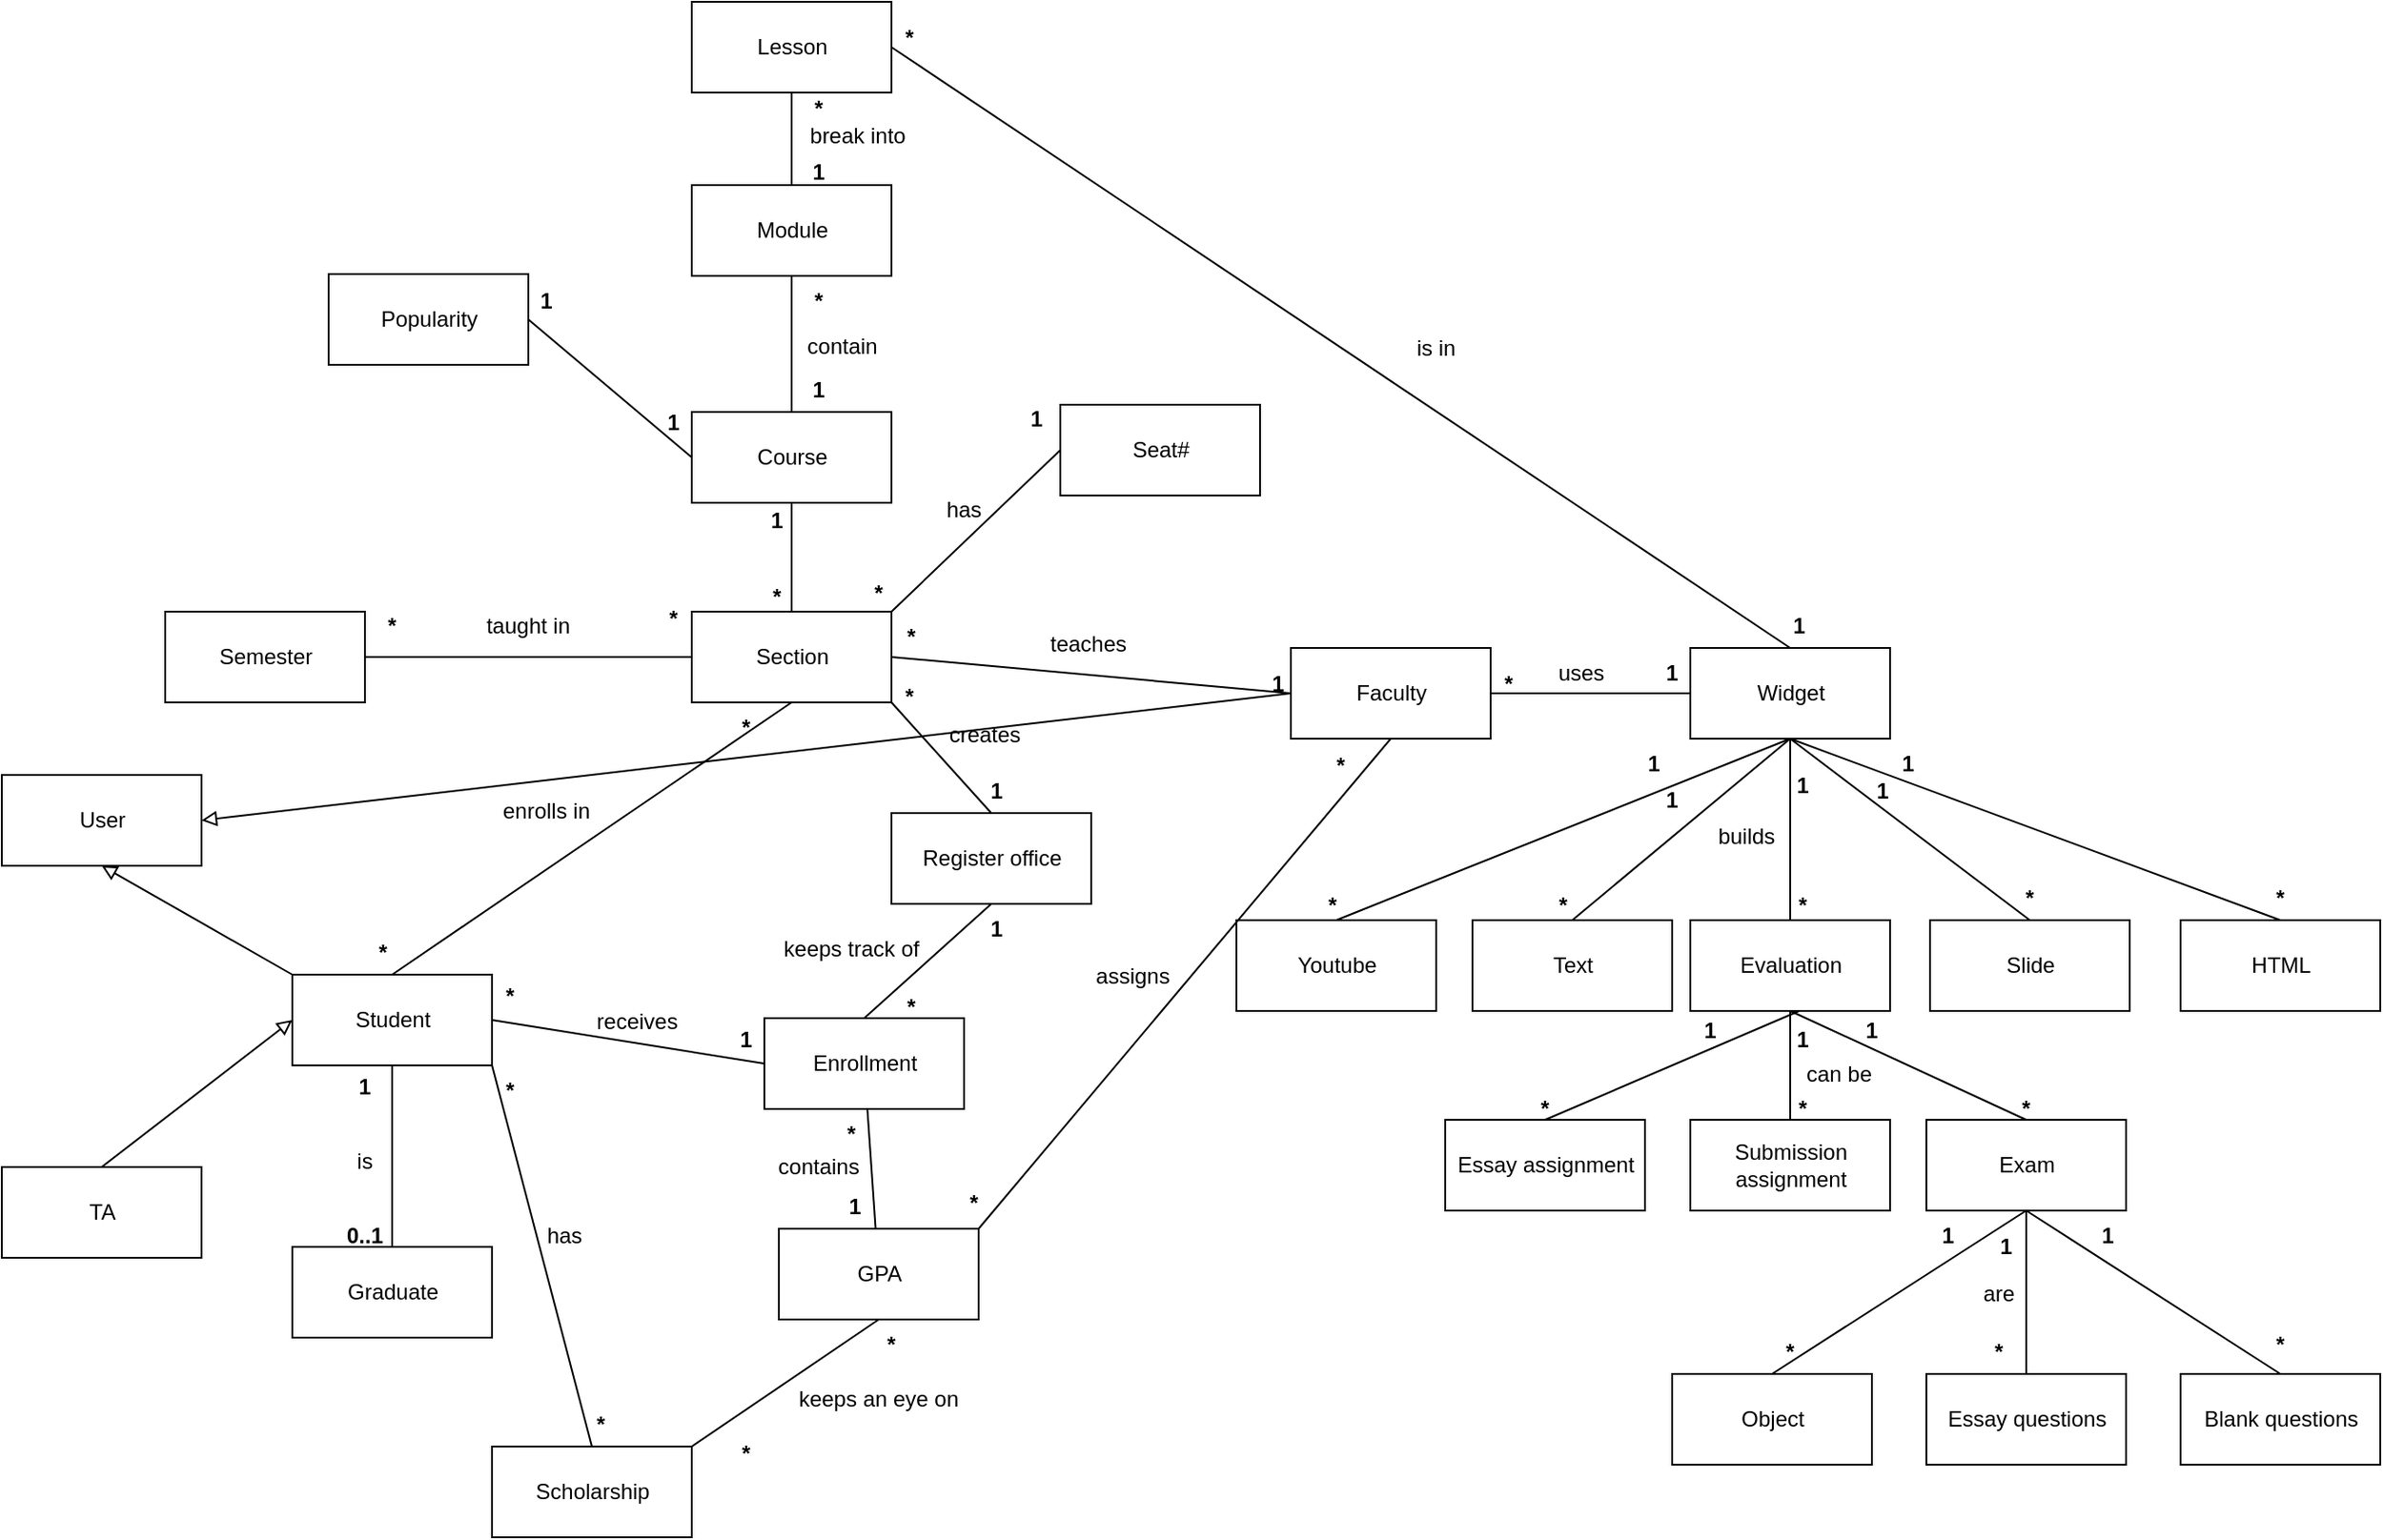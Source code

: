 <mxfile version="12.5.5" type="device"><diagram id="C5RBs43oDa-KdzZeNtuy" name="Page-1"><mxGraphModel dx="1609" dy="420" grid="1" gridSize="10" guides="1" tooltips="1" connect="1" arrows="1" fold="1" page="1" pageScale="1" pageWidth="827" pageHeight="1169" math="0" shadow="0"><root><mxCell id="WIyWlLk6GJQsqaUBKTNV-0"/><mxCell id="WIyWlLk6GJQsqaUBKTNV-1" parent="WIyWlLk6GJQsqaUBKTNV-0"/><mxCell id="kfa2zbvKi12M2MIE8ZCT-88" style="edgeStyle=none;rounded=0;orthogonalLoop=1;jettySize=auto;html=1;exitX=0.5;exitY=1;exitDx=0;exitDy=0;entryX=0.5;entryY=0;entryDx=0;entryDy=0;endArrow=none;endFill=0;" parent="WIyWlLk6GJQsqaUBKTNV-1" source="kfa2zbvKi12M2MIE8ZCT-0" target="kfa2zbvKi12M2MIE8ZCT-86" edge="1"><mxGeometry relative="1" as="geometry"/></mxCell><mxCell id="kfa2zbvKi12M2MIE8ZCT-115" style="edgeStyle=none;rounded=0;orthogonalLoop=1;jettySize=auto;html=1;exitX=0.5;exitY=0;exitDx=0;exitDy=0;entryX=0.5;entryY=1;entryDx=0;entryDy=0;endArrow=none;endFill=0;" parent="WIyWlLk6GJQsqaUBKTNV-1" source="kfa2zbvKi12M2MIE8ZCT-0" target="kfa2zbvKi12M2MIE8ZCT-38" edge="1"><mxGeometry relative="1" as="geometry"/></mxCell><mxCell id="kfa2zbvKi12M2MIE8ZCT-117" style="edgeStyle=none;rounded=0;orthogonalLoop=1;jettySize=auto;html=1;exitX=1;exitY=0.5;exitDx=0;exitDy=0;entryX=0;entryY=0.5;entryDx=0;entryDy=0;endArrow=none;endFill=0;" parent="WIyWlLk6GJQsqaUBKTNV-1" source="kfa2zbvKi12M2MIE8ZCT-0" target="kfa2zbvKi12M2MIE8ZCT-116" edge="1"><mxGeometry relative="1" as="geometry"/></mxCell><mxCell id="Zfr-mTEJzb3gRe0Bi-pr-4" style="edgeStyle=none;rounded=0;orthogonalLoop=1;jettySize=auto;html=1;exitX=0;exitY=0;exitDx=0;exitDy=0;entryX=0.5;entryY=1;entryDx=0;entryDy=0;fontColor=#000000;endArrow=block;endFill=0;" edge="1" parent="WIyWlLk6GJQsqaUBKTNV-1" source="kfa2zbvKi12M2MIE8ZCT-0" target="Zfr-mTEJzb3gRe0Bi-pr-2"><mxGeometry relative="1" as="geometry"/></mxCell><mxCell id="kfa2zbvKi12M2MIE8ZCT-0" value="Student" style="html=1;" parent="WIyWlLk6GJQsqaUBKTNV-1" vertex="1"><mxGeometry x="-450" y="610" width="110" height="50" as="geometry"/></mxCell><mxCell id="kfa2zbvKi12M2MIE8ZCT-82" style="edgeStyle=none;rounded=0;orthogonalLoop=1;jettySize=auto;html=1;exitX=0;exitY=0.5;exitDx=0;exitDy=0;entryX=1;entryY=0.5;entryDx=0;entryDy=0;endArrow=none;endFill=0;" parent="WIyWlLk6GJQsqaUBKTNV-1" source="kfa2zbvKi12M2MIE8ZCT-1" target="kfa2zbvKi12M2MIE8ZCT-38" edge="1"><mxGeometry relative="1" as="geometry"/></mxCell><mxCell id="Zfr-mTEJzb3gRe0Bi-pr-3" style="rounded=0;orthogonalLoop=1;jettySize=auto;html=1;exitX=0;exitY=0.5;exitDx=0;exitDy=0;entryX=1;entryY=0.5;entryDx=0;entryDy=0;fontColor=#000000;endArrow=block;endFill=0;" edge="1" parent="WIyWlLk6GJQsqaUBKTNV-1" source="kfa2zbvKi12M2MIE8ZCT-1" target="Zfr-mTEJzb3gRe0Bi-pr-2"><mxGeometry relative="1" as="geometry"/></mxCell><mxCell id="kfa2zbvKi12M2MIE8ZCT-1" value="Faculty" style="html=1;" parent="WIyWlLk6GJQsqaUBKTNV-1" vertex="1"><mxGeometry x="100" y="430" width="110" height="50" as="geometry"/></mxCell><mxCell id="kfa2zbvKi12M2MIE8ZCT-41" style="edgeStyle=none;rounded=0;orthogonalLoop=1;jettySize=auto;html=1;exitX=0.5;exitY=0;exitDx=0;exitDy=0;entryX=0.5;entryY=1;entryDx=0;entryDy=0;endArrow=none;endFill=0;" parent="WIyWlLk6GJQsqaUBKTNV-1" source="kfa2zbvKi12M2MIE8ZCT-2" target="kfa2zbvKi12M2MIE8ZCT-18" edge="1"><mxGeometry relative="1" as="geometry"/></mxCell><mxCell id="kfa2zbvKi12M2MIE8ZCT-44" style="edgeStyle=none;rounded=0;orthogonalLoop=1;jettySize=auto;html=1;exitX=0.5;exitY=1;exitDx=0;exitDy=0;entryX=0.5;entryY=0;entryDx=0;entryDy=0;endArrow=none;endFill=0;" parent="WIyWlLk6GJQsqaUBKTNV-1" source="kfa2zbvKi12M2MIE8ZCT-2" target="kfa2zbvKi12M2MIE8ZCT-38" edge="1"><mxGeometry relative="1" as="geometry"/></mxCell><mxCell id="kfa2zbvKi12M2MIE8ZCT-46" style="edgeStyle=none;rounded=0;orthogonalLoop=1;jettySize=auto;html=1;exitX=0;exitY=0.5;exitDx=0;exitDy=0;entryX=1;entryY=0.5;entryDx=0;entryDy=0;endArrow=none;endFill=0;" parent="WIyWlLk6GJQsqaUBKTNV-1" source="kfa2zbvKi12M2MIE8ZCT-2" target="kfa2zbvKi12M2MIE8ZCT-45" edge="1"><mxGeometry relative="1" as="geometry"/></mxCell><mxCell id="kfa2zbvKi12M2MIE8ZCT-2" value="Course" style="html=1;" parent="WIyWlLk6GJQsqaUBKTNV-1" vertex="1"><mxGeometry x="-230" y="300" width="110" height="50" as="geometry"/></mxCell><mxCell id="kfa2zbvKi12M2MIE8ZCT-32" style="edgeStyle=none;rounded=0;orthogonalLoop=1;jettySize=auto;html=1;exitX=0.5;exitY=1;exitDx=0;exitDy=0;endArrow=none;endFill=0;" parent="WIyWlLk6GJQsqaUBKTNV-1" source="kfa2zbvKi12M2MIE8ZCT-3" edge="1"><mxGeometry relative="1" as="geometry"><mxPoint x="375" y="580" as="targetPoint"/></mxGeometry></mxCell><mxCell id="kfa2zbvKi12M2MIE8ZCT-33" style="edgeStyle=none;rounded=0;orthogonalLoop=1;jettySize=auto;html=1;exitX=0.5;exitY=1;exitDx=0;exitDy=0;entryX=0.5;entryY=0;entryDx=0;entryDy=0;endArrow=none;endFill=0;" parent="WIyWlLk6GJQsqaUBKTNV-1" source="kfa2zbvKi12M2MIE8ZCT-3" target="kfa2zbvKi12M2MIE8ZCT-28" edge="1"><mxGeometry relative="1" as="geometry"/></mxCell><mxCell id="kfa2zbvKi12M2MIE8ZCT-34" style="edgeStyle=none;rounded=0;orthogonalLoop=1;jettySize=auto;html=1;exitX=0.5;exitY=1;exitDx=0;exitDy=0;entryX=0.5;entryY=0;entryDx=0;entryDy=0;endArrow=none;endFill=0;" parent="WIyWlLk6GJQsqaUBKTNV-1" source="kfa2zbvKi12M2MIE8ZCT-3" target="kfa2zbvKi12M2MIE8ZCT-24" edge="1"><mxGeometry relative="1" as="geometry"/></mxCell><mxCell id="kfa2zbvKi12M2MIE8ZCT-35" style="edgeStyle=none;rounded=0;orthogonalLoop=1;jettySize=auto;html=1;exitX=0.5;exitY=1;exitDx=0;exitDy=0;entryX=0.5;entryY=0;entryDx=0;entryDy=0;endArrow=none;endFill=0;" parent="WIyWlLk6GJQsqaUBKTNV-1" source="kfa2zbvKi12M2MIE8ZCT-3" target="kfa2zbvKi12M2MIE8ZCT-25" edge="1"><mxGeometry relative="1" as="geometry"/></mxCell><mxCell id="kfa2zbvKi12M2MIE8ZCT-37" style="edgeStyle=none;rounded=0;orthogonalLoop=1;jettySize=auto;html=1;exitX=0.5;exitY=1;exitDx=0;exitDy=0;entryX=0.5;entryY=0;entryDx=0;entryDy=0;endArrow=none;endFill=0;" parent="WIyWlLk6GJQsqaUBKTNV-1" source="kfa2zbvKi12M2MIE8ZCT-3" target="kfa2zbvKi12M2MIE8ZCT-36" edge="1"><mxGeometry relative="1" as="geometry"/></mxCell><mxCell id="kfa2zbvKi12M2MIE8ZCT-81" style="edgeStyle=none;rounded=0;orthogonalLoop=1;jettySize=auto;html=1;exitX=0;exitY=0.5;exitDx=0;exitDy=0;entryX=1;entryY=0.5;entryDx=0;entryDy=0;endArrow=none;endFill=0;" parent="WIyWlLk6GJQsqaUBKTNV-1" source="kfa2zbvKi12M2MIE8ZCT-3" target="kfa2zbvKi12M2MIE8ZCT-1" edge="1"><mxGeometry relative="1" as="geometry"/></mxCell><mxCell id="kfa2zbvKi12M2MIE8ZCT-101" style="edgeStyle=none;rounded=0;orthogonalLoop=1;jettySize=auto;html=1;exitX=0.5;exitY=0;exitDx=0;exitDy=0;entryX=1;entryY=0.5;entryDx=0;entryDy=0;endArrow=none;endFill=0;" parent="WIyWlLk6GJQsqaUBKTNV-1" source="kfa2zbvKi12M2MIE8ZCT-3" target="kfa2zbvKi12M2MIE8ZCT-17" edge="1"><mxGeometry relative="1" as="geometry"/></mxCell><mxCell id="kfa2zbvKi12M2MIE8ZCT-3" value="Widget" style="html=1;" parent="WIyWlLk6GJQsqaUBKTNV-1" vertex="1"><mxGeometry x="320" y="430" width="110" height="50" as="geometry"/></mxCell><mxCell id="kfa2zbvKi12M2MIE8ZCT-9" style="edgeStyle=none;rounded=0;orthogonalLoop=1;jettySize=auto;html=1;exitX=0.5;exitY=1;exitDx=0;exitDy=0;entryX=0.5;entryY=0;entryDx=0;entryDy=0;endArrow=none;endFill=0;" parent="WIyWlLk6GJQsqaUBKTNV-1" source="kfa2zbvKi12M2MIE8ZCT-4" target="kfa2zbvKi12M2MIE8ZCT-6" edge="1"><mxGeometry relative="1" as="geometry"/></mxCell><mxCell id="kfa2zbvKi12M2MIE8ZCT-10" style="edgeStyle=none;rounded=0;orthogonalLoop=1;jettySize=auto;html=1;exitX=0.5;exitY=1;exitDx=0;exitDy=0;entryX=0.5;entryY=0;entryDx=0;entryDy=0;endArrow=none;endFill=0;" parent="WIyWlLk6GJQsqaUBKTNV-1" source="kfa2zbvKi12M2MIE8ZCT-4" target="kfa2zbvKi12M2MIE8ZCT-7" edge="1"><mxGeometry relative="1" as="geometry"/></mxCell><mxCell id="kfa2zbvKi12M2MIE8ZCT-4" value="Evaluation" style="html=1;" parent="WIyWlLk6GJQsqaUBKTNV-1" vertex="1"><mxGeometry x="320" y="580" width="110" height="50" as="geometry"/></mxCell><mxCell id="kfa2zbvKi12M2MIE8ZCT-57" style="edgeStyle=none;rounded=0;orthogonalLoop=1;jettySize=auto;html=1;exitX=0.5;exitY=0;exitDx=0;exitDy=0;endArrow=none;endFill=0;" parent="WIyWlLk6GJQsqaUBKTNV-1" source="kfa2zbvKi12M2MIE8ZCT-5" edge="1"><mxGeometry relative="1" as="geometry"><mxPoint x="380" y="630" as="targetPoint"/></mxGeometry></mxCell><mxCell id="kfa2zbvKi12M2MIE8ZCT-5" value="Essay assignment" style="html=1;" parent="WIyWlLk6GJQsqaUBKTNV-1" vertex="1"><mxGeometry x="185" y="690" width="110" height="50" as="geometry"/></mxCell><mxCell id="kfa2zbvKi12M2MIE8ZCT-6" value="Submission &lt;br&gt;assignment" style="html=1;" parent="WIyWlLk6GJQsqaUBKTNV-1" vertex="1"><mxGeometry x="320" y="690" width="110" height="50" as="geometry"/></mxCell><mxCell id="kfa2zbvKi12M2MIE8ZCT-172" style="edgeStyle=none;rounded=0;orthogonalLoop=1;jettySize=auto;html=1;exitX=0.5;exitY=1;exitDx=0;exitDy=0;entryX=0.5;entryY=0;entryDx=0;entryDy=0;endArrow=none;endFill=0;" parent="WIyWlLk6GJQsqaUBKTNV-1" source="kfa2zbvKi12M2MIE8ZCT-7" target="kfa2zbvKi12M2MIE8ZCT-167" edge="1"><mxGeometry relative="1" as="geometry"/></mxCell><mxCell id="kfa2zbvKi12M2MIE8ZCT-173" style="edgeStyle=none;rounded=0;orthogonalLoop=1;jettySize=auto;html=1;exitX=0.5;exitY=1;exitDx=0;exitDy=0;entryX=0.5;entryY=0;entryDx=0;entryDy=0;endArrow=none;endFill=0;" parent="WIyWlLk6GJQsqaUBKTNV-1" source="kfa2zbvKi12M2MIE8ZCT-7" target="kfa2zbvKi12M2MIE8ZCT-170" edge="1"><mxGeometry relative="1" as="geometry"/></mxCell><mxCell id="kfa2zbvKi12M2MIE8ZCT-180" style="edgeStyle=none;rounded=0;orthogonalLoop=1;jettySize=auto;html=1;exitX=0.5;exitY=1;exitDx=0;exitDy=0;entryX=0.5;entryY=0;entryDx=0;entryDy=0;endArrow=none;endFill=0;" parent="WIyWlLk6GJQsqaUBKTNV-1" source="kfa2zbvKi12M2MIE8ZCT-7" target="kfa2zbvKi12M2MIE8ZCT-179" edge="1"><mxGeometry relative="1" as="geometry"/></mxCell><mxCell id="kfa2zbvKi12M2MIE8ZCT-7" value="Exam" style="html=1;" parent="WIyWlLk6GJQsqaUBKTNV-1" vertex="1"><mxGeometry x="450" y="690" width="110" height="50" as="geometry"/></mxCell><mxCell id="kfa2zbvKi12M2MIE8ZCT-13" value="1" style="text;align=center;fontStyle=1;verticalAlign=middle;spacingLeft=3;spacingRight=3;strokeColor=none;rotatable=0;points=[[0,0.5],[1,0.5]];portConstraint=eastwest;" parent="WIyWlLk6GJQsqaUBKTNV-1" vertex="1"><mxGeometry x="270" y="430" width="80" height="26" as="geometry"/></mxCell><mxCell id="kfa2zbvKi12M2MIE8ZCT-16" value="*" style="text;align=center;fontStyle=1;verticalAlign=middle;spacingLeft=3;spacingRight=3;strokeColor=none;rotatable=0;points=[[0,0.5],[1,0.5]];portConstraint=eastwest;" parent="WIyWlLk6GJQsqaUBKTNV-1" vertex="1"><mxGeometry x="180" y="436" width="80" height="26" as="geometry"/></mxCell><mxCell id="kfa2zbvKi12M2MIE8ZCT-17" value="Lesson" style="html=1;" parent="WIyWlLk6GJQsqaUBKTNV-1" vertex="1"><mxGeometry x="-230" y="74" width="110" height="50" as="geometry"/></mxCell><mxCell id="kfa2zbvKi12M2MIE8ZCT-42" style="edgeStyle=none;rounded=0;orthogonalLoop=1;jettySize=auto;html=1;exitX=0.5;exitY=0;exitDx=0;exitDy=0;entryX=0.5;entryY=1;entryDx=0;entryDy=0;endArrow=none;endFill=0;" parent="WIyWlLk6GJQsqaUBKTNV-1" source="kfa2zbvKi12M2MIE8ZCT-18" target="kfa2zbvKi12M2MIE8ZCT-17" edge="1"><mxGeometry relative="1" as="geometry"/></mxCell><mxCell id="kfa2zbvKi12M2MIE8ZCT-18" value="Module" style="html=1;" parent="WIyWlLk6GJQsqaUBKTNV-1" vertex="1"><mxGeometry x="-230" y="175" width="110" height="50" as="geometry"/></mxCell><mxCell id="kfa2zbvKi12M2MIE8ZCT-24" value="Slide" style="html=1;" parent="WIyWlLk6GJQsqaUBKTNV-1" vertex="1"><mxGeometry x="452" y="580" width="110" height="50" as="geometry"/></mxCell><mxCell id="kfa2zbvKi12M2MIE8ZCT-25" value="Youtube" style="html=1;" parent="WIyWlLk6GJQsqaUBKTNV-1" vertex="1"><mxGeometry x="70" y="580" width="110" height="50" as="geometry"/></mxCell><mxCell id="kfa2zbvKi12M2MIE8ZCT-28" value="Text" style="html=1;" parent="WIyWlLk6GJQsqaUBKTNV-1" vertex="1"><mxGeometry x="200" y="580" width="110" height="50" as="geometry"/></mxCell><mxCell id="kfa2zbvKi12M2MIE8ZCT-36" value="HTML" style="html=1;" parent="WIyWlLk6GJQsqaUBKTNV-1" vertex="1"><mxGeometry x="590" y="580" width="110" height="50" as="geometry"/></mxCell><mxCell id="kfa2zbvKi12M2MIE8ZCT-102" style="edgeStyle=none;rounded=0;orthogonalLoop=1;jettySize=auto;html=1;exitX=0;exitY=0.5;exitDx=0;exitDy=0;entryX=1;entryY=0.5;entryDx=0;entryDy=0;endArrow=none;endFill=0;" parent="WIyWlLk6GJQsqaUBKTNV-1" source="kfa2zbvKi12M2MIE8ZCT-38" target="kfa2zbvKi12M2MIE8ZCT-43" edge="1"><mxGeometry relative="1" as="geometry"/></mxCell><mxCell id="kfa2zbvKi12M2MIE8ZCT-158" style="edgeStyle=none;rounded=0;orthogonalLoop=1;jettySize=auto;html=1;exitX=1;exitY=0;exitDx=0;exitDy=0;entryX=0;entryY=0.5;entryDx=0;entryDy=0;endArrow=none;endFill=0;" parent="WIyWlLk6GJQsqaUBKTNV-1" source="kfa2zbvKi12M2MIE8ZCT-38" target="kfa2zbvKi12M2MIE8ZCT-157" edge="1"><mxGeometry relative="1" as="geometry"/></mxCell><mxCell id="kfa2zbvKi12M2MIE8ZCT-38" value="Section" style="html=1;" parent="WIyWlLk6GJQsqaUBKTNV-1" vertex="1"><mxGeometry x="-230" y="410" width="110" height="50" as="geometry"/></mxCell><mxCell id="kfa2zbvKi12M2MIE8ZCT-43" value="Semester" style="html=1;" parent="WIyWlLk6GJQsqaUBKTNV-1" vertex="1"><mxGeometry x="-520" y="410" width="110" height="50" as="geometry"/></mxCell><mxCell id="kfa2zbvKi12M2MIE8ZCT-45" value="Popularity" style="html=1;" parent="WIyWlLk6GJQsqaUBKTNV-1" vertex="1"><mxGeometry x="-430" y="224" width="110" height="50" as="geometry"/></mxCell><mxCell id="kfa2zbvKi12M2MIE8ZCT-47" value="1" style="text;align=center;fontStyle=1;verticalAlign=middle;spacingLeft=3;spacingRight=3;strokeColor=none;rotatable=0;points=[[0,0.5],[1,0.5]];portConstraint=eastwest;" parent="WIyWlLk6GJQsqaUBKTNV-1" vertex="1"><mxGeometry x="-350" y="225" width="80" height="26" as="geometry"/></mxCell><mxCell id="kfa2zbvKi12M2MIE8ZCT-48" value="1" style="text;align=center;fontStyle=1;verticalAlign=middle;spacingLeft=3;spacingRight=3;strokeColor=none;rotatable=0;points=[[0,0.5],[1,0.5]];portConstraint=eastwest;" parent="WIyWlLk6GJQsqaUBKTNV-1" vertex="1"><mxGeometry x="-280" y="290" width="80" height="30" as="geometry"/></mxCell><mxCell id="kfa2zbvKi12M2MIE8ZCT-49" value="1" style="text;align=center;fontStyle=1;verticalAlign=middle;spacingLeft=3;spacingRight=3;strokeColor=none;rotatable=0;points=[[0,0.5],[1,0.5]];portConstraint=eastwest;" parent="WIyWlLk6GJQsqaUBKTNV-1" vertex="1"><mxGeometry x="-223" y="346" width="80" height="26" as="geometry"/></mxCell><mxCell id="kfa2zbvKi12M2MIE8ZCT-50" value="*" style="text;align=center;fontStyle=1;verticalAlign=middle;spacingLeft=3;spacingRight=3;strokeColor=none;rotatable=0;points=[[0,0.5],[1,0.5]];portConstraint=eastwest;" parent="WIyWlLk6GJQsqaUBKTNV-1" vertex="1"><mxGeometry x="-223" y="388" width="80" height="26" as="geometry"/></mxCell><mxCell id="kfa2zbvKi12M2MIE8ZCT-51" value="*" style="text;align=center;fontStyle=1;verticalAlign=middle;spacingLeft=3;spacingRight=3;strokeColor=none;rotatable=0;points=[[0,0.5],[1,0.5]];portConstraint=eastwest;" parent="WIyWlLk6GJQsqaUBKTNV-1" vertex="1"><mxGeometry x="-240" y="460" width="80" height="26" as="geometry"/></mxCell><mxCell id="kfa2zbvKi12M2MIE8ZCT-52" value="*" style="text;align=center;fontStyle=1;verticalAlign=middle;spacingLeft=3;spacingRight=3;strokeColor=none;rotatable=0;points=[[0,0.5],[1,0.5]];portConstraint=eastwest;" parent="WIyWlLk6GJQsqaUBKTNV-1" vertex="1"><mxGeometry x="-440" y="584" width="80" height="26" as="geometry"/></mxCell><mxCell id="kfa2zbvKi12M2MIE8ZCT-53" value="1" style="text;align=center;fontStyle=1;verticalAlign=middle;spacingLeft=3;spacingRight=3;strokeColor=none;rotatable=0;points=[[0,0.5],[1,0.5]];portConstraint=eastwest;" parent="WIyWlLk6GJQsqaUBKTNV-1" vertex="1"><mxGeometry x="380" y="627" width="80" height="26" as="geometry"/></mxCell><mxCell id="kfa2zbvKi12M2MIE8ZCT-54" value="1" style="text;align=center;fontStyle=1;verticalAlign=middle;spacingLeft=3;spacingRight=3;strokeColor=none;rotatable=0;points=[[0,0.5],[1,0.5]];portConstraint=eastwest;" parent="WIyWlLk6GJQsqaUBKTNV-1" vertex="1"><mxGeometry x="342" y="632" width="80" height="26" as="geometry"/></mxCell><mxCell id="kfa2zbvKi12M2MIE8ZCT-55" value="1" style="text;align=center;fontStyle=1;verticalAlign=middle;spacingLeft=3;spacingRight=3;strokeColor=none;rotatable=0;points=[[0,0.5],[1,0.5]];portConstraint=eastwest;" parent="WIyWlLk6GJQsqaUBKTNV-1" vertex="1"><mxGeometry x="291" y="627" width="80" height="26" as="geometry"/></mxCell><mxCell id="kfa2zbvKi12M2MIE8ZCT-58" value="*" style="text;align=center;fontStyle=1;verticalAlign=middle;spacingLeft=3;spacingRight=3;strokeColor=none;rotatable=0;points=[[0,0.5],[1,0.5]];portConstraint=eastwest;" parent="WIyWlLk6GJQsqaUBKTNV-1" vertex="1"><mxGeometry x="465" y="670" width="80" height="26" as="geometry"/></mxCell><mxCell id="kfa2zbvKi12M2MIE8ZCT-59" value="*" style="text;align=center;fontStyle=1;verticalAlign=middle;spacingLeft=3;spacingRight=3;strokeColor=none;rotatable=0;points=[[0,0.5],[1,0.5]];portConstraint=eastwest;" parent="WIyWlLk6GJQsqaUBKTNV-1" vertex="1"><mxGeometry x="342" y="670" width="80" height="26" as="geometry"/></mxCell><mxCell id="kfa2zbvKi12M2MIE8ZCT-60" value="*" style="text;align=center;fontStyle=1;verticalAlign=middle;spacingLeft=3;spacingRight=3;strokeColor=none;rotatable=0;points=[[0,0.5],[1,0.5]];portConstraint=eastwest;" parent="WIyWlLk6GJQsqaUBKTNV-1" vertex="1"><mxGeometry x="200" y="670" width="80" height="26" as="geometry"/></mxCell><mxCell id="kfa2zbvKi12M2MIE8ZCT-62" value="1" style="text;align=center;fontStyle=1;verticalAlign=middle;spacingLeft=3;spacingRight=3;strokeColor=none;rotatable=0;points=[[0,0.5],[1,0.5]];portConstraint=eastwest;" parent="WIyWlLk6GJQsqaUBKTNV-1" vertex="1"><mxGeometry x="260" y="480" width="80" height="26" as="geometry"/></mxCell><mxCell id="kfa2zbvKi12M2MIE8ZCT-63" value="1" style="text;align=center;fontStyle=1;verticalAlign=middle;spacingLeft=3;spacingRight=3;strokeColor=none;rotatable=0;points=[[0,0.5],[1,0.5]];portConstraint=eastwest;" parent="WIyWlLk6GJQsqaUBKTNV-1" vertex="1"><mxGeometry x="270" y="500" width="80" height="26" as="geometry"/></mxCell><mxCell id="kfa2zbvKi12M2MIE8ZCT-65" value="1" style="text;align=center;fontStyle=1;verticalAlign=middle;spacingLeft=3;spacingRight=3;strokeColor=none;rotatable=0;points=[[0,0.5],[1,0.5]];portConstraint=eastwest;" parent="WIyWlLk6GJQsqaUBKTNV-1" vertex="1"><mxGeometry x="386" y="495" width="80" height="26" as="geometry"/></mxCell><mxCell id="kfa2zbvKi12M2MIE8ZCT-67" value="1" style="text;align=center;fontStyle=1;verticalAlign=middle;spacingLeft=3;spacingRight=3;strokeColor=none;rotatable=0;points=[[0,0.5],[1,0.5]];portConstraint=eastwest;" parent="WIyWlLk6GJQsqaUBKTNV-1" vertex="1"><mxGeometry x="400" y="480" width="80" height="26" as="geometry"/></mxCell><mxCell id="kfa2zbvKi12M2MIE8ZCT-68" value="*" style="text;align=center;fontStyle=1;verticalAlign=middle;spacingLeft=3;spacingRight=3;strokeColor=none;rotatable=0;points=[[0,0.5],[1,0.5]];portConstraint=eastwest;" parent="WIyWlLk6GJQsqaUBKTNV-1" vertex="1"><mxGeometry x="605" y="554" width="80" height="26" as="geometry"/></mxCell><mxCell id="kfa2zbvKi12M2MIE8ZCT-69" value="*" style="text;align=center;fontStyle=1;verticalAlign=middle;spacingLeft=3;spacingRight=3;strokeColor=none;rotatable=0;points=[[0,0.5],[1,0.5]];portConstraint=eastwest;" parent="WIyWlLk6GJQsqaUBKTNV-1" vertex="1"><mxGeometry x="467" y="554" width="80" height="26" as="geometry"/></mxCell><mxCell id="kfa2zbvKi12M2MIE8ZCT-70" value="*" style="text;align=center;fontStyle=1;verticalAlign=middle;spacingLeft=3;spacingRight=3;strokeColor=none;rotatable=0;points=[[0,0.5],[1,0.5]];portConstraint=eastwest;" parent="WIyWlLk6GJQsqaUBKTNV-1" vertex="1"><mxGeometry x="210" y="558" width="80" height="26" as="geometry"/></mxCell><mxCell id="kfa2zbvKi12M2MIE8ZCT-71" value="*" style="text;align=center;fontStyle=1;verticalAlign=middle;spacingLeft=3;spacingRight=3;strokeColor=none;rotatable=0;points=[[0,0.5],[1,0.5]];portConstraint=eastwest;" parent="WIyWlLk6GJQsqaUBKTNV-1" vertex="1"><mxGeometry x="83" y="558" width="80" height="26" as="geometry"/></mxCell><mxCell id="kfa2zbvKi12M2MIE8ZCT-74" value="1" style="text;align=center;fontStyle=1;verticalAlign=middle;spacingLeft=3;spacingRight=3;strokeColor=none;rotatable=0;points=[[0,0.5],[1,0.5]];portConstraint=eastwest;" parent="WIyWlLk6GJQsqaUBKTNV-1" vertex="1"><mxGeometry x="-200" y="274" width="80" height="26" as="geometry"/></mxCell><mxCell id="kfa2zbvKi12M2MIE8ZCT-75" value="1" style="text;align=center;fontStyle=1;verticalAlign=middle;spacingLeft=3;spacingRight=3;strokeColor=none;rotatable=0;points=[[0,0.5],[1,0.5]];portConstraint=eastwest;" parent="WIyWlLk6GJQsqaUBKTNV-1" vertex="1"><mxGeometry x="-200" y="154" width="80" height="26" as="geometry"/></mxCell><mxCell id="kfa2zbvKi12M2MIE8ZCT-78" value="*" style="text;align=center;fontStyle=1;verticalAlign=middle;spacingLeft=3;spacingRight=3;strokeColor=none;rotatable=0;points=[[0,0.5],[1,0.5]];portConstraint=eastwest;" parent="WIyWlLk6GJQsqaUBKTNV-1" vertex="1"><mxGeometry x="-200" y="225" width="80" height="26" as="geometry"/></mxCell><mxCell id="kfa2zbvKi12M2MIE8ZCT-79" value="*" style="text;align=center;fontStyle=1;verticalAlign=middle;spacingLeft=3;spacingRight=3;strokeColor=none;rotatable=0;points=[[0,0.5],[1,0.5]];portConstraint=eastwest;" parent="WIyWlLk6GJQsqaUBKTNV-1" vertex="1"><mxGeometry x="-200" y="119" width="80" height="26" as="geometry"/></mxCell><mxCell id="kfa2zbvKi12M2MIE8ZCT-85" value="*" style="text;align=center;fontStyle=1;verticalAlign=middle;spacingLeft=3;spacingRight=3;strokeColor=none;rotatable=0;points=[[0,0.5],[1,0.5]];portConstraint=eastwest;" parent="WIyWlLk6GJQsqaUBKTNV-1" vertex="1"><mxGeometry x="-149" y="410" width="80" height="26" as="geometry"/></mxCell><mxCell id="kfa2zbvKi12M2MIE8ZCT-86" value="Graduate" style="html=1;" parent="WIyWlLk6GJQsqaUBKTNV-1" vertex="1"><mxGeometry x="-450" y="760" width="110" height="50" as="geometry"/></mxCell><mxCell id="kfa2zbvKi12M2MIE8ZCT-90" value="1" style="text;align=center;fontStyle=1;verticalAlign=middle;spacingLeft=3;spacingRight=3;strokeColor=none;rotatable=0;points=[[0,0.5],[1,0.5]];portConstraint=eastwest;" parent="WIyWlLk6GJQsqaUBKTNV-1" vertex="1"><mxGeometry x="-450" y="658" width="80" height="26" as="geometry"/></mxCell><mxCell id="kfa2zbvKi12M2MIE8ZCT-94" value="0..1" style="text;align=center;fontStyle=1;verticalAlign=middle;spacingLeft=3;spacingRight=3;strokeColor=none;rotatable=0;points=[[0,0.5],[1,0.5]];portConstraint=eastwest;" parent="WIyWlLk6GJQsqaUBKTNV-1" vertex="1"><mxGeometry x="-450" y="740" width="80" height="26" as="geometry"/></mxCell><mxCell id="kfa2zbvKi12M2MIE8ZCT-95" value="teaches" style="text;align=center;fontStyle=0;verticalAlign=middle;spacingLeft=3;spacingRight=3;strokeColor=none;rotatable=0;points=[[0,0.5],[1,0.5]];portConstraint=eastwest;" parent="WIyWlLk6GJQsqaUBKTNV-1" vertex="1"><mxGeometry x="-53" y="412" width="83" height="30" as="geometry"/></mxCell><mxCell id="kfa2zbvKi12M2MIE8ZCT-97" value="is" style="text;align=center;fontStyle=0;verticalAlign=middle;spacingLeft=3;spacingRight=3;strokeColor=none;rotatable=0;points=[[0,0.5],[1,0.5]];portConstraint=eastwest;" parent="WIyWlLk6GJQsqaUBKTNV-1" vertex="1"><mxGeometry x="-450" y="697" width="80" height="30" as="geometry"/></mxCell><mxCell id="kfa2zbvKi12M2MIE8ZCT-98" value="enrolls in" style="text;align=center;fontStyle=0;verticalAlign=middle;spacingLeft=3;spacingRight=3;strokeColor=none;rotatable=0;points=[[0,0.5],[1,0.5]];portConstraint=eastwest;" parent="WIyWlLk6GJQsqaUBKTNV-1" vertex="1"><mxGeometry x="-350" y="506" width="80" height="26" as="geometry"/></mxCell><mxCell id="kfa2zbvKi12M2MIE8ZCT-110" style="edgeStyle=none;rounded=0;orthogonalLoop=1;jettySize=auto;html=1;exitX=0.5;exitY=0;exitDx=0;exitDy=0;entryX=0;entryY=0.5;entryDx=0;entryDy=0;endArrow=block;endFill=0;" parent="WIyWlLk6GJQsqaUBKTNV-1" source="kfa2zbvKi12M2MIE8ZCT-99" target="kfa2zbvKi12M2MIE8ZCT-0" edge="1"><mxGeometry relative="1" as="geometry"/></mxCell><mxCell id="kfa2zbvKi12M2MIE8ZCT-99" value="TA" style="html=1;" parent="WIyWlLk6GJQsqaUBKTNV-1" vertex="1"><mxGeometry x="-610" y="716" width="110" height="50" as="geometry"/></mxCell><mxCell id="kfa2zbvKi12M2MIE8ZCT-103" value="*" style="text;align=center;fontStyle=1;verticalAlign=middle;spacingLeft=3;spacingRight=3;strokeColor=none;rotatable=0;points=[[0,0.5],[1,0.5]];portConstraint=eastwest;" parent="WIyWlLk6GJQsqaUBKTNV-1" vertex="1"><mxGeometry x="-435" y="404" width="80" height="26" as="geometry"/></mxCell><mxCell id="kfa2zbvKi12M2MIE8ZCT-104" value="*" style="text;align=center;fontStyle=1;verticalAlign=middle;spacingLeft=3;spacingRight=3;strokeColor=none;rotatable=0;points=[[0,0.5],[1,0.5]];portConstraint=eastwest;" parent="WIyWlLk6GJQsqaUBKTNV-1" vertex="1"><mxGeometry x="-280" y="400" width="80" height="26" as="geometry"/></mxCell><mxCell id="kfa2zbvKi12M2MIE8ZCT-112" value="1" style="text;align=center;fontStyle=1;verticalAlign=middle;spacingLeft=3;spacingRight=3;strokeColor=none;rotatable=0;points=[[0,0.5],[1,0.5]];portConstraint=eastwest;" parent="WIyWlLk6GJQsqaUBKTNV-1" vertex="1"><mxGeometry x="340" y="404" width="80" height="26" as="geometry"/></mxCell><mxCell id="kfa2zbvKi12M2MIE8ZCT-113" value="*" style="text;align=center;fontStyle=1;verticalAlign=middle;spacingLeft=3;spacingRight=3;strokeColor=none;rotatable=0;points=[[0,0.5],[1,0.5]];portConstraint=eastwest;" parent="WIyWlLk6GJQsqaUBKTNV-1" vertex="1"><mxGeometry x="-150" y="80" width="80" height="26" as="geometry"/></mxCell><mxCell id="kfa2zbvKi12M2MIE8ZCT-119" style="edgeStyle=none;rounded=0;orthogonalLoop=1;jettySize=auto;html=1;exitX=0.5;exitY=0;exitDx=0;exitDy=0;entryX=1;entryY=1;entryDx=0;entryDy=0;endArrow=none;endFill=0;" parent="WIyWlLk6GJQsqaUBKTNV-1" source="kfa2zbvKi12M2MIE8ZCT-114" target="kfa2zbvKi12M2MIE8ZCT-38" edge="1"><mxGeometry relative="1" as="geometry"/></mxCell><mxCell id="kfa2zbvKi12M2MIE8ZCT-120" style="edgeStyle=none;rounded=0;orthogonalLoop=1;jettySize=auto;html=1;exitX=0.5;exitY=1;exitDx=0;exitDy=0;entryX=0.5;entryY=0;entryDx=0;entryDy=0;endArrow=none;endFill=0;" parent="WIyWlLk6GJQsqaUBKTNV-1" source="kfa2zbvKi12M2MIE8ZCT-114" target="kfa2zbvKi12M2MIE8ZCT-116" edge="1"><mxGeometry relative="1" as="geometry"/></mxCell><mxCell id="kfa2zbvKi12M2MIE8ZCT-114" value="Register office" style="html=1;" parent="WIyWlLk6GJQsqaUBKTNV-1" vertex="1"><mxGeometry x="-120" y="521" width="110" height="50" as="geometry"/></mxCell><mxCell id="kfa2zbvKi12M2MIE8ZCT-118" style="edgeStyle=none;rounded=0;orthogonalLoop=1;jettySize=auto;html=1;exitX=1;exitY=0;exitDx=0;exitDy=0;entryX=0.5;entryY=1;entryDx=0;entryDy=0;endArrow=none;endFill=0;" parent="WIyWlLk6GJQsqaUBKTNV-1" source="kfa2zbvKi12M2MIE8ZCT-133" target="kfa2zbvKi12M2MIE8ZCT-1" edge="1"><mxGeometry relative="1" as="geometry"/></mxCell><mxCell id="kfa2zbvKi12M2MIE8ZCT-116" value="Enrollment" style="html=1;" parent="WIyWlLk6GJQsqaUBKTNV-1" vertex="1"><mxGeometry x="-190" y="634" width="110" height="50" as="geometry"/></mxCell><mxCell id="kfa2zbvKi12M2MIE8ZCT-121" value="*" style="text;align=center;fontStyle=1;verticalAlign=middle;spacingLeft=3;spacingRight=3;strokeColor=none;rotatable=0;points=[[0,0.5],[1,0.5]];portConstraint=eastwest;" parent="WIyWlLk6GJQsqaUBKTNV-1" vertex="1"><mxGeometry x="-150" y="443" width="80" height="26" as="geometry"/></mxCell><mxCell id="kfa2zbvKi12M2MIE8ZCT-122" value="creates" style="text;align=center;fontStyle=0;verticalAlign=middle;spacingLeft=3;spacingRight=3;strokeColor=none;rotatable=0;points=[[0,0.5],[1,0.5]];portConstraint=eastwest;" parent="WIyWlLk6GJQsqaUBKTNV-1" vertex="1"><mxGeometry x="-110" y="462" width="83" height="30" as="geometry"/></mxCell><mxCell id="kfa2zbvKi12M2MIE8ZCT-123" value="1" style="text;align=center;fontStyle=1;verticalAlign=middle;spacingLeft=3;spacingRight=3;strokeColor=none;rotatable=0;points=[[0,0.5],[1,0.5]];portConstraint=eastwest;" parent="WIyWlLk6GJQsqaUBKTNV-1" vertex="1"><mxGeometry x="-102" y="495" width="80" height="26" as="geometry"/></mxCell><mxCell id="kfa2zbvKi12M2MIE8ZCT-124" value="keeps track of" style="text;align=center;fontStyle=0;verticalAlign=middle;spacingLeft=3;spacingRight=3;strokeColor=none;rotatable=0;points=[[0,0.5],[1,0.5]];portConstraint=eastwest;" parent="WIyWlLk6GJQsqaUBKTNV-1" vertex="1"><mxGeometry x="-182" y="582" width="80" height="26" as="geometry"/></mxCell><mxCell id="kfa2zbvKi12M2MIE8ZCT-125" value="*" style="text;align=center;fontStyle=1;verticalAlign=middle;spacingLeft=3;spacingRight=3;strokeColor=none;rotatable=0;points=[[0,0.5],[1,0.5]];portConstraint=eastwest;" parent="WIyWlLk6GJQsqaUBKTNV-1" vertex="1"><mxGeometry x="-370" y="608" width="80" height="26" as="geometry"/></mxCell><mxCell id="kfa2zbvKi12M2MIE8ZCT-126" value="1" style="text;align=center;fontStyle=1;verticalAlign=middle;spacingLeft=3;spacingRight=3;strokeColor=none;rotatable=0;points=[[0,0.5],[1,0.5]];portConstraint=eastwest;" parent="WIyWlLk6GJQsqaUBKTNV-1" vertex="1"><mxGeometry x="-240" y="632" width="80" height="26" as="geometry"/></mxCell><mxCell id="kfa2zbvKi12M2MIE8ZCT-127" value="1" style="text;align=center;fontStyle=1;verticalAlign=middle;spacingLeft=3;spacingRight=3;strokeColor=none;rotatable=0;points=[[0,0.5],[1,0.5]];portConstraint=eastwest;" parent="WIyWlLk6GJQsqaUBKTNV-1" vertex="1"><mxGeometry x="-102" y="571" width="80" height="26" as="geometry"/></mxCell><mxCell id="kfa2zbvKi12M2MIE8ZCT-128" value="*" style="text;align=center;fontStyle=1;verticalAlign=middle;spacingLeft=3;spacingRight=3;strokeColor=none;rotatable=0;points=[[0,0.5],[1,0.5]];portConstraint=eastwest;" parent="WIyWlLk6GJQsqaUBKTNV-1" vertex="1"><mxGeometry x="-149" y="614" width="80" height="26" as="geometry"/></mxCell><mxCell id="kfa2zbvKi12M2MIE8ZCT-129" value="receives" style="text;align=center;fontStyle=0;verticalAlign=middle;spacingLeft=3;spacingRight=3;strokeColor=none;rotatable=0;points=[[0,0.5],[1,0.5]];portConstraint=eastwest;" parent="WIyWlLk6GJQsqaUBKTNV-1" vertex="1"><mxGeometry x="-300" y="622" width="80" height="26" as="geometry"/></mxCell><mxCell id="kfa2zbvKi12M2MIE8ZCT-132" style="edgeStyle=none;rounded=0;orthogonalLoop=1;jettySize=auto;html=1;exitX=0.5;exitY=0;exitDx=0;exitDy=0;entryX=1;entryY=1;entryDx=0;entryDy=0;endArrow=none;endFill=0;" parent="WIyWlLk6GJQsqaUBKTNV-1" source="kfa2zbvKi12M2MIE8ZCT-131" target="kfa2zbvKi12M2MIE8ZCT-0" edge="1"><mxGeometry relative="1" as="geometry"><Array as="points"/></mxGeometry></mxCell><mxCell id="kfa2zbvKi12M2MIE8ZCT-135" style="edgeStyle=none;rounded=0;orthogonalLoop=1;jettySize=auto;html=1;exitX=1;exitY=0;exitDx=0;exitDy=0;entryX=0.5;entryY=1;entryDx=0;entryDy=0;endArrow=none;endFill=0;" parent="WIyWlLk6GJQsqaUBKTNV-1" source="kfa2zbvKi12M2MIE8ZCT-131" target="kfa2zbvKi12M2MIE8ZCT-133" edge="1"><mxGeometry relative="1" as="geometry"/></mxCell><mxCell id="kfa2zbvKi12M2MIE8ZCT-131" value="Scholarship" style="html=1;" parent="WIyWlLk6GJQsqaUBKTNV-1" vertex="1"><mxGeometry x="-340" y="870" width="110" height="50" as="geometry"/></mxCell><mxCell id="kfa2zbvKi12M2MIE8ZCT-137" value="" style="edgeStyle=none;rounded=0;orthogonalLoop=1;jettySize=auto;html=1;endArrow=none;endFill=0;" parent="WIyWlLk6GJQsqaUBKTNV-1" source="kfa2zbvKi12M2MIE8ZCT-133" target="kfa2zbvKi12M2MIE8ZCT-116" edge="1"><mxGeometry relative="1" as="geometry"/></mxCell><mxCell id="kfa2zbvKi12M2MIE8ZCT-133" value="GPA" style="html=1;" parent="WIyWlLk6GJQsqaUBKTNV-1" vertex="1"><mxGeometry x="-182" y="750" width="110" height="50" as="geometry"/></mxCell><mxCell id="kfa2zbvKi12M2MIE8ZCT-136" value="assigns" style="text;align=center;fontStyle=0;verticalAlign=middle;spacingLeft=3;spacingRight=3;strokeColor=none;rotatable=0;points=[[0,0.5],[1,0.5]];portConstraint=eastwest;" parent="WIyWlLk6GJQsqaUBKTNV-1" vertex="1"><mxGeometry x="-27" y="597" width="80" height="26" as="geometry"/></mxCell><mxCell id="kfa2zbvKi12M2MIE8ZCT-138" value="*" style="text;align=center;fontStyle=1;verticalAlign=middle;spacingLeft=3;spacingRight=3;strokeColor=none;rotatable=0;points=[[0,0.5],[1,0.5]];portConstraint=eastwest;" parent="WIyWlLk6GJQsqaUBKTNV-1" vertex="1"><mxGeometry x="86" y="482" width="83" height="24" as="geometry"/></mxCell><mxCell id="kfa2zbvKi12M2MIE8ZCT-139" value="*" style="text;align=center;fontStyle=1;verticalAlign=middle;spacingLeft=3;spacingRight=3;strokeColor=none;rotatable=0;points=[[0,0.5],[1,0.5]];portConstraint=eastwest;" parent="WIyWlLk6GJQsqaUBKTNV-1" vertex="1"><mxGeometry x="-116" y="723" width="83" height="24" as="geometry"/></mxCell><mxCell id="kfa2zbvKi12M2MIE8ZCT-140" value="1" style="text;align=center;fontStyle=1;verticalAlign=middle;spacingLeft=3;spacingRight=3;strokeColor=none;rotatable=0;points=[[0,0.5],[1,0.5]];portConstraint=eastwest;" parent="WIyWlLk6GJQsqaUBKTNV-1" vertex="1"><mxGeometry x="53" y="436" width="80" height="26" as="geometry"/></mxCell><mxCell id="kfa2zbvKi12M2MIE8ZCT-141" value="*" style="text;align=center;fontStyle=1;verticalAlign=middle;spacingLeft=3;spacingRight=3;strokeColor=none;rotatable=0;points=[[0,0.5],[1,0.5]];portConstraint=eastwest;" parent="WIyWlLk6GJQsqaUBKTNV-1" vertex="1"><mxGeometry x="-370" y="660" width="80" height="26" as="geometry"/></mxCell><mxCell id="kfa2zbvKi12M2MIE8ZCT-142" value="*" style="text;align=center;fontStyle=1;verticalAlign=middle;spacingLeft=3;spacingRight=3;strokeColor=none;rotatable=0;points=[[0,0.5],[1,0.5]];portConstraint=eastwest;" parent="WIyWlLk6GJQsqaUBKTNV-1" vertex="1"><mxGeometry x="-320" y="844" width="80" height="26" as="geometry"/></mxCell><mxCell id="kfa2zbvKi12M2MIE8ZCT-143" value="has" style="text;align=center;fontStyle=0;verticalAlign=middle;spacingLeft=3;spacingRight=3;strokeColor=none;rotatable=0;points=[[0,0.5],[1,0.5]];portConstraint=eastwest;" parent="WIyWlLk6GJQsqaUBKTNV-1" vertex="1"><mxGeometry x="-340" y="740" width="80" height="26" as="geometry"/></mxCell><mxCell id="kfa2zbvKi12M2MIE8ZCT-146" value="keeps an eye on" style="text;align=center;fontStyle=0;verticalAlign=middle;spacingLeft=3;spacingRight=3;strokeColor=none;rotatable=0;points=[[0,0.5],[1,0.5]];portConstraint=eastwest;" parent="WIyWlLk6GJQsqaUBKTNV-1" vertex="1"><mxGeometry x="-167" y="830" width="80" height="26" as="geometry"/></mxCell><mxCell id="kfa2zbvKi12M2MIE8ZCT-147" value="*" style="text;align=center;fontStyle=1;verticalAlign=middle;spacingLeft=3;spacingRight=3;strokeColor=none;rotatable=0;points=[[0,0.5],[1,0.5]];portConstraint=eastwest;" parent="WIyWlLk6GJQsqaUBKTNV-1" vertex="1"><mxGeometry x="-160" y="800" width="80" height="26" as="geometry"/></mxCell><mxCell id="kfa2zbvKi12M2MIE8ZCT-148" value="*" style="text;align=center;fontStyle=1;verticalAlign=middle;spacingLeft=3;spacingRight=3;strokeColor=none;rotatable=0;points=[[0,0.5],[1,0.5]];portConstraint=eastwest;" parent="WIyWlLk6GJQsqaUBKTNV-1" vertex="1"><mxGeometry x="-240" y="860" width="80" height="26" as="geometry"/></mxCell><mxCell id="kfa2zbvKi12M2MIE8ZCT-149" value="taught in" style="text;align=center;fontStyle=0;verticalAlign=middle;spacingLeft=3;spacingRight=3;strokeColor=none;rotatable=0;points=[[0,0.5],[1,0.5]];portConstraint=eastwest;fontColor=#000000;" parent="WIyWlLk6GJQsqaUBKTNV-1" vertex="1"><mxGeometry x="-360" y="404" width="80" height="26" as="geometry"/></mxCell><mxCell id="kfa2zbvKi12M2MIE8ZCT-151" value="contains" style="text;align=center;fontStyle=0;verticalAlign=middle;spacingLeft=3;spacingRight=3;strokeColor=none;rotatable=0;points=[[0,0.5],[1,0.5]];portConstraint=eastwest;" parent="WIyWlLk6GJQsqaUBKTNV-1" vertex="1"><mxGeometry x="-200" y="702" width="80" height="26" as="geometry"/></mxCell><mxCell id="kfa2zbvKi12M2MIE8ZCT-152" value="*" style="text;align=center;fontStyle=1;verticalAlign=middle;spacingLeft=3;spacingRight=3;strokeColor=none;rotatable=0;points=[[0,0.5],[1,0.5]];portConstraint=eastwest;" parent="WIyWlLk6GJQsqaUBKTNV-1" vertex="1"><mxGeometry x="-182" y="684" width="80" height="26" as="geometry"/></mxCell><mxCell id="kfa2zbvKi12M2MIE8ZCT-154" value="1" style="text;align=center;fontStyle=1;verticalAlign=middle;spacingLeft=3;spacingRight=3;strokeColor=none;rotatable=0;points=[[0,0.5],[1,0.5]];portConstraint=eastwest;" parent="WIyWlLk6GJQsqaUBKTNV-1" vertex="1"><mxGeometry x="-180" y="724" width="80" height="26" as="geometry"/></mxCell><mxCell id="kfa2zbvKi12M2MIE8ZCT-155" value="uses" style="text;align=center;fontStyle=0;verticalAlign=middle;spacingLeft=3;spacingRight=3;strokeColor=none;rotatable=0;points=[[0,0.5],[1,0.5]];portConstraint=eastwest;" parent="WIyWlLk6GJQsqaUBKTNV-1" vertex="1"><mxGeometry x="220" y="430" width="80" height="26" as="geometry"/></mxCell><mxCell id="kfa2zbvKi12M2MIE8ZCT-157" value="Seat#" style="html=1;" parent="WIyWlLk6GJQsqaUBKTNV-1" vertex="1"><mxGeometry x="-27" y="296" width="110" height="50" as="geometry"/></mxCell><mxCell id="kfa2zbvKi12M2MIE8ZCT-159" value="has" style="text;align=center;fontStyle=0;verticalAlign=middle;spacingLeft=3;spacingRight=3;strokeColor=none;rotatable=0;points=[[0,0.5],[1,0.5]];portConstraint=eastwest;" parent="WIyWlLk6GJQsqaUBKTNV-1" vertex="1"><mxGeometry x="-120" y="340" width="80" height="26" as="geometry"/></mxCell><mxCell id="kfa2zbvKi12M2MIE8ZCT-160" value="1" style="text;align=center;fontStyle=1;verticalAlign=middle;spacingLeft=3;spacingRight=3;strokeColor=none;rotatable=0;points=[[0,0.5],[1,0.5]];portConstraint=eastwest;" parent="WIyWlLk6GJQsqaUBKTNV-1" vertex="1"><mxGeometry x="-80" y="290" width="80" height="26" as="geometry"/></mxCell><mxCell id="kfa2zbvKi12M2MIE8ZCT-161" value="*" style="text;align=center;fontStyle=1;verticalAlign=middle;spacingLeft=3;spacingRight=3;strokeColor=none;rotatable=0;points=[[0,0.5],[1,0.5]];portConstraint=eastwest;" parent="WIyWlLk6GJQsqaUBKTNV-1" vertex="1"><mxGeometry x="-167" y="386" width="80" height="26" as="geometry"/></mxCell><mxCell id="kfa2zbvKi12M2MIE8ZCT-162" value="1" style="text;align=center;fontStyle=1;verticalAlign=middle;spacingLeft=3;spacingRight=3;strokeColor=none;rotatable=0;points=[[0,0.5],[1,0.5]];portConstraint=eastwest;" parent="WIyWlLk6GJQsqaUBKTNV-1" vertex="1"><mxGeometry x="342" y="492" width="80" height="26" as="geometry"/></mxCell><mxCell id="kfa2zbvKi12M2MIE8ZCT-163" value="*" style="text;align=center;fontStyle=1;verticalAlign=middle;spacingLeft=3;spacingRight=3;strokeColor=none;rotatable=0;points=[[0,0.5],[1,0.5]];portConstraint=eastwest;" parent="WIyWlLk6GJQsqaUBKTNV-1" vertex="1"><mxGeometry x="342" y="558" width="80" height="26" as="geometry"/></mxCell><mxCell id="kfa2zbvKi12M2MIE8ZCT-166" value="builds" style="text;align=center;fontStyle=0;verticalAlign=middle;spacingLeft=3;spacingRight=3;strokeColor=none;rotatable=0;points=[[0,0.5],[1,0.5]];portConstraint=eastwest;" parent="WIyWlLk6GJQsqaUBKTNV-1" vertex="1"><mxGeometry x="311" y="520" width="80" height="26" as="geometry"/></mxCell><mxCell id="kfa2zbvKi12M2MIE8ZCT-167" value="Essay questions" style="html=1;" parent="WIyWlLk6GJQsqaUBKTNV-1" vertex="1"><mxGeometry x="450" y="830" width="110" height="50" as="geometry"/></mxCell><mxCell id="kfa2zbvKi12M2MIE8ZCT-168" value="can be" style="text;align=center;fontStyle=0;verticalAlign=middle;spacingLeft=3;spacingRight=3;strokeColor=none;rotatable=0;points=[[0,0.5],[1,0.5]];portConstraint=eastwest;" parent="WIyWlLk6GJQsqaUBKTNV-1" vertex="1"><mxGeometry x="362" y="651" width="80" height="26" as="geometry"/></mxCell><mxCell id="kfa2zbvKi12M2MIE8ZCT-170" value="Blank questions" style="html=1;" parent="WIyWlLk6GJQsqaUBKTNV-1" vertex="1"><mxGeometry x="590" y="830" width="110" height="50" as="geometry"/></mxCell><mxCell id="kfa2zbvKi12M2MIE8ZCT-174" value="are" style="text;align=center;fontStyle=0;verticalAlign=middle;spacingLeft=3;spacingRight=3;strokeColor=none;rotatable=0;points=[[0,0.5],[1,0.5]];portConstraint=eastwest;" parent="WIyWlLk6GJQsqaUBKTNV-1" vertex="1"><mxGeometry x="450" y="772" width="80" height="26" as="geometry"/></mxCell><mxCell id="kfa2zbvKi12M2MIE8ZCT-175" value="1" style="text;align=center;fontStyle=1;verticalAlign=middle;spacingLeft=3;spacingRight=3;strokeColor=none;rotatable=0;points=[[0,0.5],[1,0.5]];portConstraint=eastwest;" parent="WIyWlLk6GJQsqaUBKTNV-1" vertex="1"><mxGeometry x="454" y="746" width="80" height="26" as="geometry"/></mxCell><mxCell id="kfa2zbvKi12M2MIE8ZCT-176" value="*" style="text;align=center;fontStyle=1;verticalAlign=middle;spacingLeft=3;spacingRight=3;strokeColor=none;rotatable=0;points=[[0,0.5],[1,0.5]];portConstraint=eastwest;" parent="WIyWlLk6GJQsqaUBKTNV-1" vertex="1"><mxGeometry x="450" y="804" width="80" height="26" as="geometry"/></mxCell><mxCell id="kfa2zbvKi12M2MIE8ZCT-177" value="1" style="text;align=center;fontStyle=1;verticalAlign=middle;spacingLeft=3;spacingRight=3;strokeColor=none;rotatable=0;points=[[0,0.5],[1,0.5]];portConstraint=eastwest;" parent="WIyWlLk6GJQsqaUBKTNV-1" vertex="1"><mxGeometry x="510" y="740" width="80" height="26" as="geometry"/></mxCell><mxCell id="kfa2zbvKi12M2MIE8ZCT-178" value="*" style="text;align=center;fontStyle=1;verticalAlign=middle;spacingLeft=3;spacingRight=3;strokeColor=none;rotatable=0;points=[[0,0.5],[1,0.5]];portConstraint=eastwest;" parent="WIyWlLk6GJQsqaUBKTNV-1" vertex="1"><mxGeometry x="605" y="800" width="80" height="26" as="geometry"/></mxCell><mxCell id="kfa2zbvKi12M2MIE8ZCT-179" value="Object" style="html=1;" parent="WIyWlLk6GJQsqaUBKTNV-1" vertex="1"><mxGeometry x="310" y="830" width="110" height="50" as="geometry"/></mxCell><mxCell id="kfa2zbvKi12M2MIE8ZCT-181" value="1" style="text;align=center;fontStyle=1;verticalAlign=middle;spacingLeft=3;spacingRight=3;strokeColor=none;rotatable=0;points=[[0,0.5],[1,0.5]];portConstraint=eastwest;" parent="WIyWlLk6GJQsqaUBKTNV-1" vertex="1"><mxGeometry x="422" y="740" width="80" height="26" as="geometry"/></mxCell><mxCell id="kfa2zbvKi12M2MIE8ZCT-183" value="*" style="text;align=center;fontStyle=1;verticalAlign=middle;spacingLeft=3;spacingRight=3;strokeColor=none;rotatable=0;points=[[0,0.5],[1,0.5]];portConstraint=eastwest;" parent="WIyWlLk6GJQsqaUBKTNV-1" vertex="1"><mxGeometry x="335" y="804" width="80" height="26" as="geometry"/></mxCell><mxCell id="kfa2zbvKi12M2MIE8ZCT-185" value="is in" style="text;align=center;fontStyle=0;verticalAlign=middle;spacingLeft=3;spacingRight=3;strokeColor=none;rotatable=0;points=[[0,0.5],[1,0.5]];portConstraint=eastwest;" parent="WIyWlLk6GJQsqaUBKTNV-1" vertex="1"><mxGeometry x="140" y="251" width="80" height="26" as="geometry"/></mxCell><mxCell id="Zfr-mTEJzb3gRe0Bi-pr-0" value="contain" style="text;html=1;strokeColor=none;fillColor=none;align=center;verticalAlign=middle;whiteSpace=wrap;rounded=0;" vertex="1" parent="WIyWlLk6GJQsqaUBKTNV-1"><mxGeometry x="-167" y="254" width="40" height="20" as="geometry"/></mxCell><mxCell id="Zfr-mTEJzb3gRe0Bi-pr-1" value="break into" style="text;html=1;strokeColor=none;fillColor=none;align=center;verticalAlign=middle;whiteSpace=wrap;rounded=0;fontColor=#000000;" vertex="1" parent="WIyWlLk6GJQsqaUBKTNV-1"><mxGeometry x="-167" y="138" width="57" height="20" as="geometry"/></mxCell><mxCell id="Zfr-mTEJzb3gRe0Bi-pr-2" value="User" style="html=1;fontColor=#000000;" vertex="1" parent="WIyWlLk6GJQsqaUBKTNV-1"><mxGeometry x="-610" y="500" width="110" height="50" as="geometry"/></mxCell></root></mxGraphModel></diagram></mxfile>